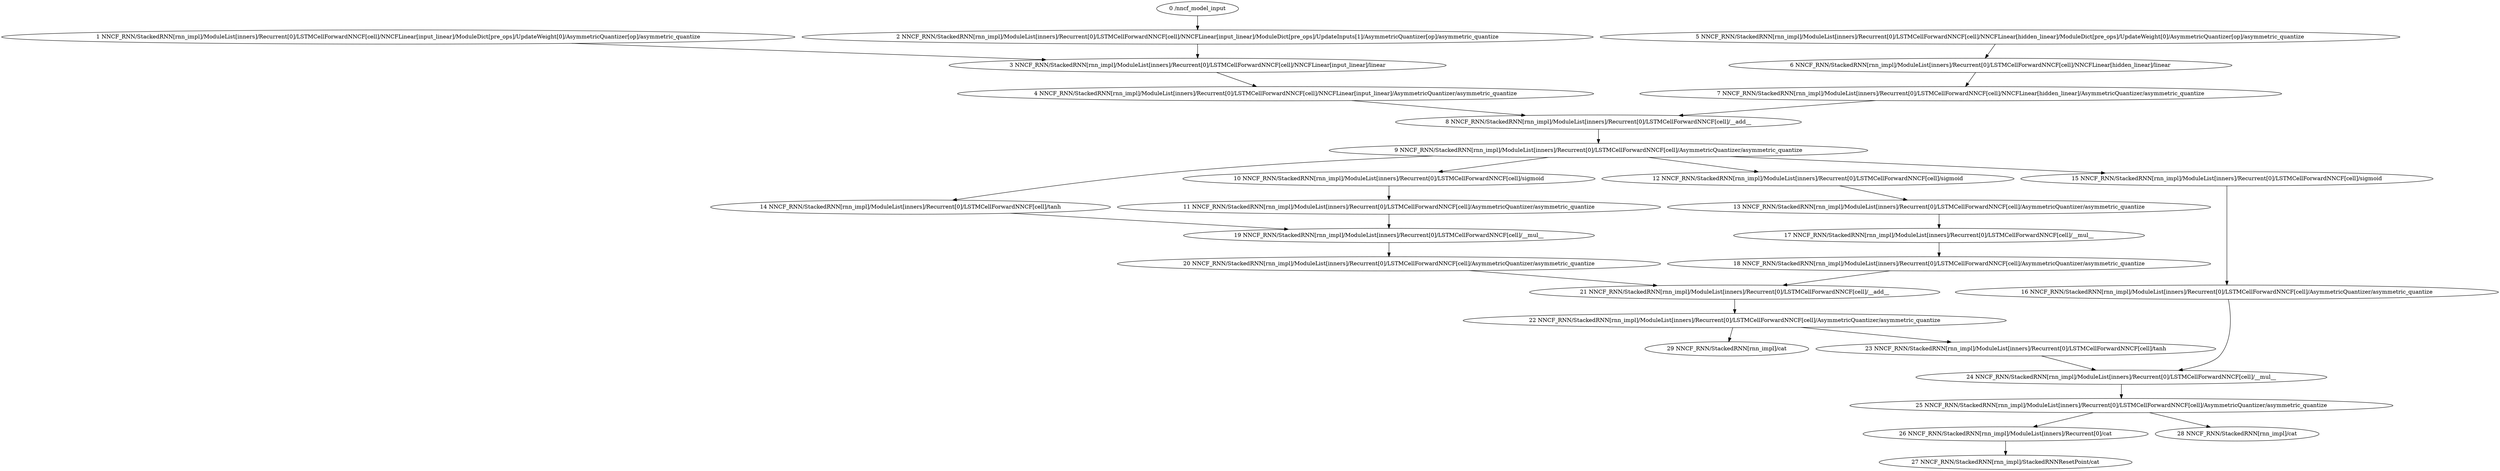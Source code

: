 strict digraph  {
"0 /nncf_model_input" [id=0, scope="", type=nncf_model_input];
"1 NNCF_RNN/StackedRNN[rnn_impl]/ModuleList[inners]/Recurrent[0]/LSTMCellForwardNNCF[cell]/NNCFLinear[input_linear]/ModuleDict[pre_ops]/UpdateWeight[0]/AsymmetricQuantizer[op]/asymmetric_quantize" [id=1, scope="NNCF_RNN/StackedRNN[rnn_impl]/ModuleList[inners]/Recurrent[0]/LSTMCellForwardNNCF[cell]/NNCFLinear[input_linear]/ModuleDict[pre_ops]/UpdateWeight[0]/AsymmetricQuantizer[op]", type=asymmetric_quantize];
"2 NNCF_RNN/StackedRNN[rnn_impl]/ModuleList[inners]/Recurrent[0]/LSTMCellForwardNNCF[cell]/NNCFLinear[input_linear]/ModuleDict[pre_ops]/UpdateInputs[1]/AsymmetricQuantizer[op]/asymmetric_quantize" [id=2, scope="NNCF_RNN/StackedRNN[rnn_impl]/ModuleList[inners]/Recurrent[0]/LSTMCellForwardNNCF[cell]/NNCFLinear[input_linear]/ModuleDict[pre_ops]/UpdateInputs[1]/AsymmetricQuantizer[op]", type=asymmetric_quantize];
"3 NNCF_RNN/StackedRNN[rnn_impl]/ModuleList[inners]/Recurrent[0]/LSTMCellForwardNNCF[cell]/NNCFLinear[input_linear]/linear" [id=3, scope="NNCF_RNN/StackedRNN[rnn_impl]/ModuleList[inners]/Recurrent[0]/LSTMCellForwardNNCF[cell]/NNCFLinear[input_linear]", type=linear];
"4 NNCF_RNN/StackedRNN[rnn_impl]/ModuleList[inners]/Recurrent[0]/LSTMCellForwardNNCF[cell]/NNCFLinear[input_linear]/AsymmetricQuantizer/asymmetric_quantize" [id=4, scope="NNCF_RNN/StackedRNN[rnn_impl]/ModuleList[inners]/Recurrent[0]/LSTMCellForwardNNCF[cell]/NNCFLinear[input_linear]/AsymmetricQuantizer", type=asymmetric_quantize];
"5 NNCF_RNN/StackedRNN[rnn_impl]/ModuleList[inners]/Recurrent[0]/LSTMCellForwardNNCF[cell]/NNCFLinear[hidden_linear]/ModuleDict[pre_ops]/UpdateWeight[0]/AsymmetricQuantizer[op]/asymmetric_quantize" [id=5, scope="NNCF_RNN/StackedRNN[rnn_impl]/ModuleList[inners]/Recurrent[0]/LSTMCellForwardNNCF[cell]/NNCFLinear[hidden_linear]/ModuleDict[pre_ops]/UpdateWeight[0]/AsymmetricQuantizer[op]", type=asymmetric_quantize];
"6 NNCF_RNN/StackedRNN[rnn_impl]/ModuleList[inners]/Recurrent[0]/LSTMCellForwardNNCF[cell]/NNCFLinear[hidden_linear]/linear" [id=6, scope="NNCF_RNN/StackedRNN[rnn_impl]/ModuleList[inners]/Recurrent[0]/LSTMCellForwardNNCF[cell]/NNCFLinear[hidden_linear]", type=linear];
"7 NNCF_RNN/StackedRNN[rnn_impl]/ModuleList[inners]/Recurrent[0]/LSTMCellForwardNNCF[cell]/NNCFLinear[hidden_linear]/AsymmetricQuantizer/asymmetric_quantize" [id=7, scope="NNCF_RNN/StackedRNN[rnn_impl]/ModuleList[inners]/Recurrent[0]/LSTMCellForwardNNCF[cell]/NNCFLinear[hidden_linear]/AsymmetricQuantizer", type=asymmetric_quantize];
"8 NNCF_RNN/StackedRNN[rnn_impl]/ModuleList[inners]/Recurrent[0]/LSTMCellForwardNNCF[cell]/__add__" [id=8, scope="NNCF_RNN/StackedRNN[rnn_impl]/ModuleList[inners]/Recurrent[0]/LSTMCellForwardNNCF[cell]", type=__add__];
"9 NNCF_RNN/StackedRNN[rnn_impl]/ModuleList[inners]/Recurrent[0]/LSTMCellForwardNNCF[cell]/AsymmetricQuantizer/asymmetric_quantize" [id=9, scope="NNCF_RNN/StackedRNN[rnn_impl]/ModuleList[inners]/Recurrent[0]/LSTMCellForwardNNCF[cell]/AsymmetricQuantizer", type=asymmetric_quantize];
"10 NNCF_RNN/StackedRNN[rnn_impl]/ModuleList[inners]/Recurrent[0]/LSTMCellForwardNNCF[cell]/sigmoid" [id=10, scope="NNCF_RNN/StackedRNN[rnn_impl]/ModuleList[inners]/Recurrent[0]/LSTMCellForwardNNCF[cell]", type=sigmoid];
"11 NNCF_RNN/StackedRNN[rnn_impl]/ModuleList[inners]/Recurrent[0]/LSTMCellForwardNNCF[cell]/AsymmetricQuantizer/asymmetric_quantize" [id=11, scope="NNCF_RNN/StackedRNN[rnn_impl]/ModuleList[inners]/Recurrent[0]/LSTMCellForwardNNCF[cell]/AsymmetricQuantizer", type=asymmetric_quantize];
"12 NNCF_RNN/StackedRNN[rnn_impl]/ModuleList[inners]/Recurrent[0]/LSTMCellForwardNNCF[cell]/sigmoid" [id=12, scope="NNCF_RNN/StackedRNN[rnn_impl]/ModuleList[inners]/Recurrent[0]/LSTMCellForwardNNCF[cell]", type=sigmoid];
"13 NNCF_RNN/StackedRNN[rnn_impl]/ModuleList[inners]/Recurrent[0]/LSTMCellForwardNNCF[cell]/AsymmetricQuantizer/asymmetric_quantize" [id=13, scope="NNCF_RNN/StackedRNN[rnn_impl]/ModuleList[inners]/Recurrent[0]/LSTMCellForwardNNCF[cell]/AsymmetricQuantizer", type=asymmetric_quantize];
"14 NNCF_RNN/StackedRNN[rnn_impl]/ModuleList[inners]/Recurrent[0]/LSTMCellForwardNNCF[cell]/tanh" [id=14, scope="NNCF_RNN/StackedRNN[rnn_impl]/ModuleList[inners]/Recurrent[0]/LSTMCellForwardNNCF[cell]", type=tanh];
"15 NNCF_RNN/StackedRNN[rnn_impl]/ModuleList[inners]/Recurrent[0]/LSTMCellForwardNNCF[cell]/sigmoid" [id=15, scope="NNCF_RNN/StackedRNN[rnn_impl]/ModuleList[inners]/Recurrent[0]/LSTMCellForwardNNCF[cell]", type=sigmoid];
"16 NNCF_RNN/StackedRNN[rnn_impl]/ModuleList[inners]/Recurrent[0]/LSTMCellForwardNNCF[cell]/AsymmetricQuantizer/asymmetric_quantize" [id=16, scope="NNCF_RNN/StackedRNN[rnn_impl]/ModuleList[inners]/Recurrent[0]/LSTMCellForwardNNCF[cell]/AsymmetricQuantizer", type=asymmetric_quantize];
"17 NNCF_RNN/StackedRNN[rnn_impl]/ModuleList[inners]/Recurrent[0]/LSTMCellForwardNNCF[cell]/__mul__" [id=17, scope="NNCF_RNN/StackedRNN[rnn_impl]/ModuleList[inners]/Recurrent[0]/LSTMCellForwardNNCF[cell]", type=__mul__];
"18 NNCF_RNN/StackedRNN[rnn_impl]/ModuleList[inners]/Recurrent[0]/LSTMCellForwardNNCF[cell]/AsymmetricQuantizer/asymmetric_quantize" [id=18, scope="NNCF_RNN/StackedRNN[rnn_impl]/ModuleList[inners]/Recurrent[0]/LSTMCellForwardNNCF[cell]/AsymmetricQuantizer", type=asymmetric_quantize];
"19 NNCF_RNN/StackedRNN[rnn_impl]/ModuleList[inners]/Recurrent[0]/LSTMCellForwardNNCF[cell]/__mul__" [id=19, scope="NNCF_RNN/StackedRNN[rnn_impl]/ModuleList[inners]/Recurrent[0]/LSTMCellForwardNNCF[cell]", type=__mul__];
"20 NNCF_RNN/StackedRNN[rnn_impl]/ModuleList[inners]/Recurrent[0]/LSTMCellForwardNNCF[cell]/AsymmetricQuantizer/asymmetric_quantize" [id=20, scope="NNCF_RNN/StackedRNN[rnn_impl]/ModuleList[inners]/Recurrent[0]/LSTMCellForwardNNCF[cell]/AsymmetricQuantizer", type=asymmetric_quantize];
"21 NNCF_RNN/StackedRNN[rnn_impl]/ModuleList[inners]/Recurrent[0]/LSTMCellForwardNNCF[cell]/__add__" [id=21, scope="NNCF_RNN/StackedRNN[rnn_impl]/ModuleList[inners]/Recurrent[0]/LSTMCellForwardNNCF[cell]", type=__add__];
"22 NNCF_RNN/StackedRNN[rnn_impl]/ModuleList[inners]/Recurrent[0]/LSTMCellForwardNNCF[cell]/AsymmetricQuantizer/asymmetric_quantize" [id=22, scope="NNCF_RNN/StackedRNN[rnn_impl]/ModuleList[inners]/Recurrent[0]/LSTMCellForwardNNCF[cell]/AsymmetricQuantizer", type=asymmetric_quantize];
"23 NNCF_RNN/StackedRNN[rnn_impl]/ModuleList[inners]/Recurrent[0]/LSTMCellForwardNNCF[cell]/tanh" [id=23, scope="NNCF_RNN/StackedRNN[rnn_impl]/ModuleList[inners]/Recurrent[0]/LSTMCellForwardNNCF[cell]", type=tanh];
"24 NNCF_RNN/StackedRNN[rnn_impl]/ModuleList[inners]/Recurrent[0]/LSTMCellForwardNNCF[cell]/__mul__" [id=24, scope="NNCF_RNN/StackedRNN[rnn_impl]/ModuleList[inners]/Recurrent[0]/LSTMCellForwardNNCF[cell]", type=__mul__];
"25 NNCF_RNN/StackedRNN[rnn_impl]/ModuleList[inners]/Recurrent[0]/LSTMCellForwardNNCF[cell]/AsymmetricQuantizer/asymmetric_quantize" [id=25, scope="NNCF_RNN/StackedRNN[rnn_impl]/ModuleList[inners]/Recurrent[0]/LSTMCellForwardNNCF[cell]/AsymmetricQuantizer", type=asymmetric_quantize];
"26 NNCF_RNN/StackedRNN[rnn_impl]/ModuleList[inners]/Recurrent[0]/cat" [id=26, scope="NNCF_RNN/StackedRNN[rnn_impl]/ModuleList[inners]/Recurrent[0]", type=cat];
"27 NNCF_RNN/StackedRNN[rnn_impl]/StackedRNNResetPoint/cat" [id=27, scope="NNCF_RNN/StackedRNN[rnn_impl]/StackedRNNResetPoint", type=cat];
"28 NNCF_RNN/StackedRNN[rnn_impl]/cat" [id=28, scope="NNCF_RNN/StackedRNN[rnn_impl]", type=cat];
"29 NNCF_RNN/StackedRNN[rnn_impl]/cat" [id=29, scope="NNCF_RNN/StackedRNN[rnn_impl]", type=cat];
"0 /nncf_model_input" -> "2 NNCF_RNN/StackedRNN[rnn_impl]/ModuleList[inners]/Recurrent[0]/LSTMCellForwardNNCF[cell]/NNCFLinear[input_linear]/ModuleDict[pre_ops]/UpdateInputs[1]/AsymmetricQuantizer[op]/asymmetric_quantize";
"1 NNCF_RNN/StackedRNN[rnn_impl]/ModuleList[inners]/Recurrent[0]/LSTMCellForwardNNCF[cell]/NNCFLinear[input_linear]/ModuleDict[pre_ops]/UpdateWeight[0]/AsymmetricQuantizer[op]/asymmetric_quantize" -> "3 NNCF_RNN/StackedRNN[rnn_impl]/ModuleList[inners]/Recurrent[0]/LSTMCellForwardNNCF[cell]/NNCFLinear[input_linear]/linear";
"2 NNCF_RNN/StackedRNN[rnn_impl]/ModuleList[inners]/Recurrent[0]/LSTMCellForwardNNCF[cell]/NNCFLinear[input_linear]/ModuleDict[pre_ops]/UpdateInputs[1]/AsymmetricQuantizer[op]/asymmetric_quantize" -> "3 NNCF_RNN/StackedRNN[rnn_impl]/ModuleList[inners]/Recurrent[0]/LSTMCellForwardNNCF[cell]/NNCFLinear[input_linear]/linear";
"3 NNCF_RNN/StackedRNN[rnn_impl]/ModuleList[inners]/Recurrent[0]/LSTMCellForwardNNCF[cell]/NNCFLinear[input_linear]/linear" -> "4 NNCF_RNN/StackedRNN[rnn_impl]/ModuleList[inners]/Recurrent[0]/LSTMCellForwardNNCF[cell]/NNCFLinear[input_linear]/AsymmetricQuantizer/asymmetric_quantize";
"4 NNCF_RNN/StackedRNN[rnn_impl]/ModuleList[inners]/Recurrent[0]/LSTMCellForwardNNCF[cell]/NNCFLinear[input_linear]/AsymmetricQuantizer/asymmetric_quantize" -> "8 NNCF_RNN/StackedRNN[rnn_impl]/ModuleList[inners]/Recurrent[0]/LSTMCellForwardNNCF[cell]/__add__";
"5 NNCF_RNN/StackedRNN[rnn_impl]/ModuleList[inners]/Recurrent[0]/LSTMCellForwardNNCF[cell]/NNCFLinear[hidden_linear]/ModuleDict[pre_ops]/UpdateWeight[0]/AsymmetricQuantizer[op]/asymmetric_quantize" -> "6 NNCF_RNN/StackedRNN[rnn_impl]/ModuleList[inners]/Recurrent[0]/LSTMCellForwardNNCF[cell]/NNCFLinear[hidden_linear]/linear";
"6 NNCF_RNN/StackedRNN[rnn_impl]/ModuleList[inners]/Recurrent[0]/LSTMCellForwardNNCF[cell]/NNCFLinear[hidden_linear]/linear" -> "7 NNCF_RNN/StackedRNN[rnn_impl]/ModuleList[inners]/Recurrent[0]/LSTMCellForwardNNCF[cell]/NNCFLinear[hidden_linear]/AsymmetricQuantizer/asymmetric_quantize";
"7 NNCF_RNN/StackedRNN[rnn_impl]/ModuleList[inners]/Recurrent[0]/LSTMCellForwardNNCF[cell]/NNCFLinear[hidden_linear]/AsymmetricQuantizer/asymmetric_quantize" -> "8 NNCF_RNN/StackedRNN[rnn_impl]/ModuleList[inners]/Recurrent[0]/LSTMCellForwardNNCF[cell]/__add__";
"8 NNCF_RNN/StackedRNN[rnn_impl]/ModuleList[inners]/Recurrent[0]/LSTMCellForwardNNCF[cell]/__add__" -> "9 NNCF_RNN/StackedRNN[rnn_impl]/ModuleList[inners]/Recurrent[0]/LSTMCellForwardNNCF[cell]/AsymmetricQuantizer/asymmetric_quantize";
"9 NNCF_RNN/StackedRNN[rnn_impl]/ModuleList[inners]/Recurrent[0]/LSTMCellForwardNNCF[cell]/AsymmetricQuantizer/asymmetric_quantize" -> "10 NNCF_RNN/StackedRNN[rnn_impl]/ModuleList[inners]/Recurrent[0]/LSTMCellForwardNNCF[cell]/sigmoid";
"9 NNCF_RNN/StackedRNN[rnn_impl]/ModuleList[inners]/Recurrent[0]/LSTMCellForwardNNCF[cell]/AsymmetricQuantizer/asymmetric_quantize" -> "12 NNCF_RNN/StackedRNN[rnn_impl]/ModuleList[inners]/Recurrent[0]/LSTMCellForwardNNCF[cell]/sigmoid";
"9 NNCF_RNN/StackedRNN[rnn_impl]/ModuleList[inners]/Recurrent[0]/LSTMCellForwardNNCF[cell]/AsymmetricQuantizer/asymmetric_quantize" -> "14 NNCF_RNN/StackedRNN[rnn_impl]/ModuleList[inners]/Recurrent[0]/LSTMCellForwardNNCF[cell]/tanh";
"9 NNCF_RNN/StackedRNN[rnn_impl]/ModuleList[inners]/Recurrent[0]/LSTMCellForwardNNCF[cell]/AsymmetricQuantizer/asymmetric_quantize" -> "15 NNCF_RNN/StackedRNN[rnn_impl]/ModuleList[inners]/Recurrent[0]/LSTMCellForwardNNCF[cell]/sigmoid";
"10 NNCF_RNN/StackedRNN[rnn_impl]/ModuleList[inners]/Recurrent[0]/LSTMCellForwardNNCF[cell]/sigmoid" -> "11 NNCF_RNN/StackedRNN[rnn_impl]/ModuleList[inners]/Recurrent[0]/LSTMCellForwardNNCF[cell]/AsymmetricQuantizer/asymmetric_quantize";
"11 NNCF_RNN/StackedRNN[rnn_impl]/ModuleList[inners]/Recurrent[0]/LSTMCellForwardNNCF[cell]/AsymmetricQuantizer/asymmetric_quantize" -> "19 NNCF_RNN/StackedRNN[rnn_impl]/ModuleList[inners]/Recurrent[0]/LSTMCellForwardNNCF[cell]/__mul__";
"12 NNCF_RNN/StackedRNN[rnn_impl]/ModuleList[inners]/Recurrent[0]/LSTMCellForwardNNCF[cell]/sigmoid" -> "13 NNCF_RNN/StackedRNN[rnn_impl]/ModuleList[inners]/Recurrent[0]/LSTMCellForwardNNCF[cell]/AsymmetricQuantizer/asymmetric_quantize";
"13 NNCF_RNN/StackedRNN[rnn_impl]/ModuleList[inners]/Recurrent[0]/LSTMCellForwardNNCF[cell]/AsymmetricQuantizer/asymmetric_quantize" -> "17 NNCF_RNN/StackedRNN[rnn_impl]/ModuleList[inners]/Recurrent[0]/LSTMCellForwardNNCF[cell]/__mul__";
"14 NNCF_RNN/StackedRNN[rnn_impl]/ModuleList[inners]/Recurrent[0]/LSTMCellForwardNNCF[cell]/tanh" -> "19 NNCF_RNN/StackedRNN[rnn_impl]/ModuleList[inners]/Recurrent[0]/LSTMCellForwardNNCF[cell]/__mul__";
"15 NNCF_RNN/StackedRNN[rnn_impl]/ModuleList[inners]/Recurrent[0]/LSTMCellForwardNNCF[cell]/sigmoid" -> "16 NNCF_RNN/StackedRNN[rnn_impl]/ModuleList[inners]/Recurrent[0]/LSTMCellForwardNNCF[cell]/AsymmetricQuantizer/asymmetric_quantize";
"16 NNCF_RNN/StackedRNN[rnn_impl]/ModuleList[inners]/Recurrent[0]/LSTMCellForwardNNCF[cell]/AsymmetricQuantizer/asymmetric_quantize" -> "24 NNCF_RNN/StackedRNN[rnn_impl]/ModuleList[inners]/Recurrent[0]/LSTMCellForwardNNCF[cell]/__mul__";
"17 NNCF_RNN/StackedRNN[rnn_impl]/ModuleList[inners]/Recurrent[0]/LSTMCellForwardNNCF[cell]/__mul__" -> "18 NNCF_RNN/StackedRNN[rnn_impl]/ModuleList[inners]/Recurrent[0]/LSTMCellForwardNNCF[cell]/AsymmetricQuantizer/asymmetric_quantize";
"18 NNCF_RNN/StackedRNN[rnn_impl]/ModuleList[inners]/Recurrent[0]/LSTMCellForwardNNCF[cell]/AsymmetricQuantizer/asymmetric_quantize" -> "21 NNCF_RNN/StackedRNN[rnn_impl]/ModuleList[inners]/Recurrent[0]/LSTMCellForwardNNCF[cell]/__add__";
"19 NNCF_RNN/StackedRNN[rnn_impl]/ModuleList[inners]/Recurrent[0]/LSTMCellForwardNNCF[cell]/__mul__" -> "20 NNCF_RNN/StackedRNN[rnn_impl]/ModuleList[inners]/Recurrent[0]/LSTMCellForwardNNCF[cell]/AsymmetricQuantizer/asymmetric_quantize";
"20 NNCF_RNN/StackedRNN[rnn_impl]/ModuleList[inners]/Recurrent[0]/LSTMCellForwardNNCF[cell]/AsymmetricQuantizer/asymmetric_quantize" -> "21 NNCF_RNN/StackedRNN[rnn_impl]/ModuleList[inners]/Recurrent[0]/LSTMCellForwardNNCF[cell]/__add__";
"21 NNCF_RNN/StackedRNN[rnn_impl]/ModuleList[inners]/Recurrent[0]/LSTMCellForwardNNCF[cell]/__add__" -> "22 NNCF_RNN/StackedRNN[rnn_impl]/ModuleList[inners]/Recurrent[0]/LSTMCellForwardNNCF[cell]/AsymmetricQuantizer/asymmetric_quantize";
"22 NNCF_RNN/StackedRNN[rnn_impl]/ModuleList[inners]/Recurrent[0]/LSTMCellForwardNNCF[cell]/AsymmetricQuantizer/asymmetric_quantize" -> "23 NNCF_RNN/StackedRNN[rnn_impl]/ModuleList[inners]/Recurrent[0]/LSTMCellForwardNNCF[cell]/tanh";
"22 NNCF_RNN/StackedRNN[rnn_impl]/ModuleList[inners]/Recurrent[0]/LSTMCellForwardNNCF[cell]/AsymmetricQuantizer/asymmetric_quantize" -> "29 NNCF_RNN/StackedRNN[rnn_impl]/cat";
"23 NNCF_RNN/StackedRNN[rnn_impl]/ModuleList[inners]/Recurrent[0]/LSTMCellForwardNNCF[cell]/tanh" -> "24 NNCF_RNN/StackedRNN[rnn_impl]/ModuleList[inners]/Recurrent[0]/LSTMCellForwardNNCF[cell]/__mul__";
"24 NNCF_RNN/StackedRNN[rnn_impl]/ModuleList[inners]/Recurrent[0]/LSTMCellForwardNNCF[cell]/__mul__" -> "25 NNCF_RNN/StackedRNN[rnn_impl]/ModuleList[inners]/Recurrent[0]/LSTMCellForwardNNCF[cell]/AsymmetricQuantizer/asymmetric_quantize";
"25 NNCF_RNN/StackedRNN[rnn_impl]/ModuleList[inners]/Recurrent[0]/LSTMCellForwardNNCF[cell]/AsymmetricQuantizer/asymmetric_quantize" -> "26 NNCF_RNN/StackedRNN[rnn_impl]/ModuleList[inners]/Recurrent[0]/cat";
"25 NNCF_RNN/StackedRNN[rnn_impl]/ModuleList[inners]/Recurrent[0]/LSTMCellForwardNNCF[cell]/AsymmetricQuantizer/asymmetric_quantize" -> "28 NNCF_RNN/StackedRNN[rnn_impl]/cat";
"26 NNCF_RNN/StackedRNN[rnn_impl]/ModuleList[inners]/Recurrent[0]/cat" -> "27 NNCF_RNN/StackedRNN[rnn_impl]/StackedRNNResetPoint/cat";
}
